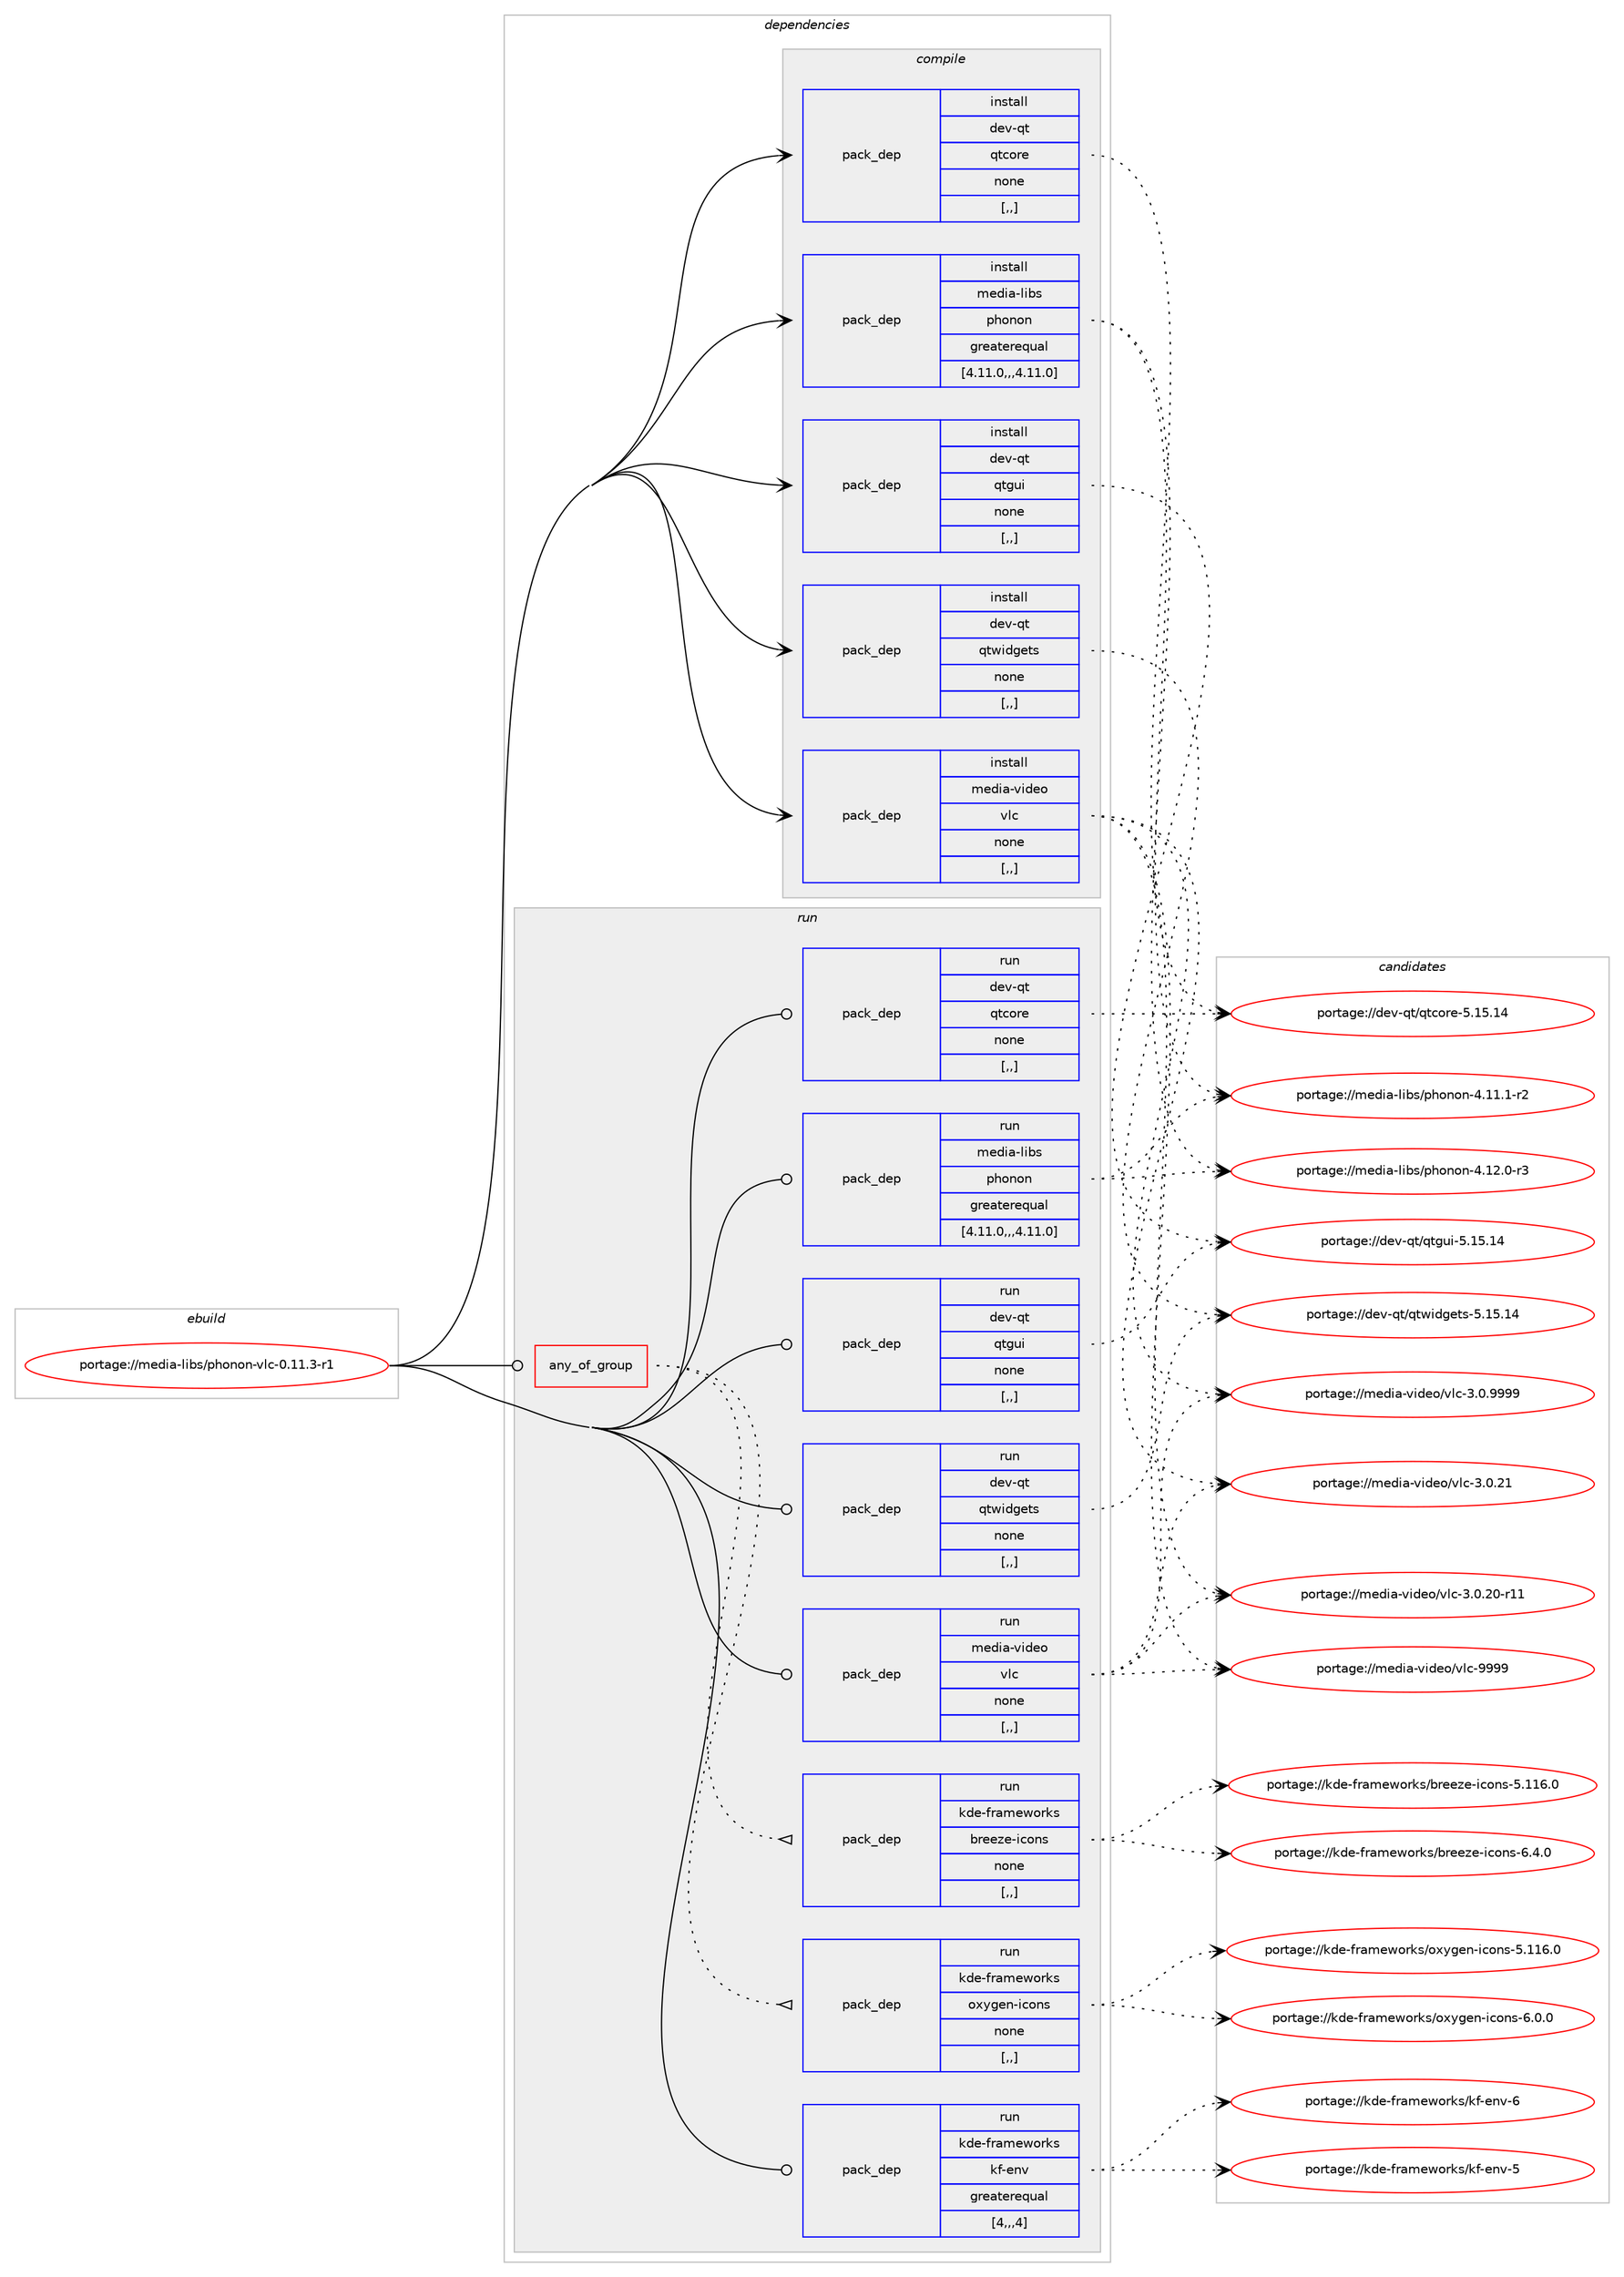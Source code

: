 digraph prolog {

# *************
# Graph options
# *************

newrank=true;
concentrate=true;
compound=true;
graph [rankdir=LR,fontname=Helvetica,fontsize=10,ranksep=1.5];#, ranksep=2.5, nodesep=0.2];
edge  [arrowhead=vee];
node  [fontname=Helvetica,fontsize=10];

# **********
# The ebuild
# **********

subgraph cluster_leftcol {
color=gray;
label=<<i>ebuild</i>>;
id [label="portage://media-libs/phonon-vlc-0.11.3-r1", color=red, width=4, href="../media-libs/phonon-vlc-0.11.3-r1.svg"];
}

# ****************
# The dependencies
# ****************

subgraph cluster_midcol {
color=gray;
label=<<i>dependencies</i>>;
subgraph cluster_compile {
fillcolor="#eeeeee";
style=filled;
label=<<i>compile</i>>;
subgraph pack225127 {
dependency304871 [label=<<TABLE BORDER="0" CELLBORDER="1" CELLSPACING="0" CELLPADDING="4" WIDTH="220"><TR><TD ROWSPAN="6" CELLPADDING="30">pack_dep</TD></TR><TR><TD WIDTH="110">install</TD></TR><TR><TD>dev-qt</TD></TR><TR><TD>qtcore</TD></TR><TR><TD>none</TD></TR><TR><TD>[,,]</TD></TR></TABLE>>, shape=none, color=blue];
}
id:e -> dependency304871:w [weight=20,style="solid",arrowhead="vee"];
subgraph pack225128 {
dependency304872 [label=<<TABLE BORDER="0" CELLBORDER="1" CELLSPACING="0" CELLPADDING="4" WIDTH="220"><TR><TD ROWSPAN="6" CELLPADDING="30">pack_dep</TD></TR><TR><TD WIDTH="110">install</TD></TR><TR><TD>dev-qt</TD></TR><TR><TD>qtgui</TD></TR><TR><TD>none</TD></TR><TR><TD>[,,]</TD></TR></TABLE>>, shape=none, color=blue];
}
id:e -> dependency304872:w [weight=20,style="solid",arrowhead="vee"];
subgraph pack225129 {
dependency304873 [label=<<TABLE BORDER="0" CELLBORDER="1" CELLSPACING="0" CELLPADDING="4" WIDTH="220"><TR><TD ROWSPAN="6" CELLPADDING="30">pack_dep</TD></TR><TR><TD WIDTH="110">install</TD></TR><TR><TD>dev-qt</TD></TR><TR><TD>qtwidgets</TD></TR><TR><TD>none</TD></TR><TR><TD>[,,]</TD></TR></TABLE>>, shape=none, color=blue];
}
id:e -> dependency304873:w [weight=20,style="solid",arrowhead="vee"];
subgraph pack225130 {
dependency304874 [label=<<TABLE BORDER="0" CELLBORDER="1" CELLSPACING="0" CELLPADDING="4" WIDTH="220"><TR><TD ROWSPAN="6" CELLPADDING="30">pack_dep</TD></TR><TR><TD WIDTH="110">install</TD></TR><TR><TD>media-libs</TD></TR><TR><TD>phonon</TD></TR><TR><TD>greaterequal</TD></TR><TR><TD>[4.11.0,,,4.11.0]</TD></TR></TABLE>>, shape=none, color=blue];
}
id:e -> dependency304874:w [weight=20,style="solid",arrowhead="vee"];
subgraph pack225131 {
dependency304875 [label=<<TABLE BORDER="0" CELLBORDER="1" CELLSPACING="0" CELLPADDING="4" WIDTH="220"><TR><TD ROWSPAN="6" CELLPADDING="30">pack_dep</TD></TR><TR><TD WIDTH="110">install</TD></TR><TR><TD>media-video</TD></TR><TR><TD>vlc</TD></TR><TR><TD>none</TD></TR><TR><TD>[,,]</TD></TR></TABLE>>, shape=none, color=blue];
}
id:e -> dependency304875:w [weight=20,style="solid",arrowhead="vee"];
}
subgraph cluster_compileandrun {
fillcolor="#eeeeee";
style=filled;
label=<<i>compile and run</i>>;
}
subgraph cluster_run {
fillcolor="#eeeeee";
style=filled;
label=<<i>run</i>>;
subgraph any2208 {
dependency304876 [label=<<TABLE BORDER="0" CELLBORDER="1" CELLSPACING="0" CELLPADDING="4"><TR><TD CELLPADDING="10">any_of_group</TD></TR></TABLE>>, shape=none, color=red];subgraph pack225132 {
dependency304877 [label=<<TABLE BORDER="0" CELLBORDER="1" CELLSPACING="0" CELLPADDING="4" WIDTH="220"><TR><TD ROWSPAN="6" CELLPADDING="30">pack_dep</TD></TR><TR><TD WIDTH="110">run</TD></TR><TR><TD>kde-frameworks</TD></TR><TR><TD>breeze-icons</TD></TR><TR><TD>none</TD></TR><TR><TD>[,,]</TD></TR></TABLE>>, shape=none, color=blue];
}
dependency304876:e -> dependency304877:w [weight=20,style="dotted",arrowhead="oinv"];
subgraph pack225133 {
dependency304878 [label=<<TABLE BORDER="0" CELLBORDER="1" CELLSPACING="0" CELLPADDING="4" WIDTH="220"><TR><TD ROWSPAN="6" CELLPADDING="30">pack_dep</TD></TR><TR><TD WIDTH="110">run</TD></TR><TR><TD>kde-frameworks</TD></TR><TR><TD>oxygen-icons</TD></TR><TR><TD>none</TD></TR><TR><TD>[,,]</TD></TR></TABLE>>, shape=none, color=blue];
}
dependency304876:e -> dependency304878:w [weight=20,style="dotted",arrowhead="oinv"];
}
id:e -> dependency304876:w [weight=20,style="solid",arrowhead="odot"];
subgraph pack225134 {
dependency304879 [label=<<TABLE BORDER="0" CELLBORDER="1" CELLSPACING="0" CELLPADDING="4" WIDTH="220"><TR><TD ROWSPAN="6" CELLPADDING="30">pack_dep</TD></TR><TR><TD WIDTH="110">run</TD></TR><TR><TD>dev-qt</TD></TR><TR><TD>qtcore</TD></TR><TR><TD>none</TD></TR><TR><TD>[,,]</TD></TR></TABLE>>, shape=none, color=blue];
}
id:e -> dependency304879:w [weight=20,style="solid",arrowhead="odot"];
subgraph pack225135 {
dependency304880 [label=<<TABLE BORDER="0" CELLBORDER="1" CELLSPACING="0" CELLPADDING="4" WIDTH="220"><TR><TD ROWSPAN="6" CELLPADDING="30">pack_dep</TD></TR><TR><TD WIDTH="110">run</TD></TR><TR><TD>dev-qt</TD></TR><TR><TD>qtgui</TD></TR><TR><TD>none</TD></TR><TR><TD>[,,]</TD></TR></TABLE>>, shape=none, color=blue];
}
id:e -> dependency304880:w [weight=20,style="solid",arrowhead="odot"];
subgraph pack225136 {
dependency304881 [label=<<TABLE BORDER="0" CELLBORDER="1" CELLSPACING="0" CELLPADDING="4" WIDTH="220"><TR><TD ROWSPAN="6" CELLPADDING="30">pack_dep</TD></TR><TR><TD WIDTH="110">run</TD></TR><TR><TD>dev-qt</TD></TR><TR><TD>qtwidgets</TD></TR><TR><TD>none</TD></TR><TR><TD>[,,]</TD></TR></TABLE>>, shape=none, color=blue];
}
id:e -> dependency304881:w [weight=20,style="solid",arrowhead="odot"];
subgraph pack225137 {
dependency304882 [label=<<TABLE BORDER="0" CELLBORDER="1" CELLSPACING="0" CELLPADDING="4" WIDTH="220"><TR><TD ROWSPAN="6" CELLPADDING="30">pack_dep</TD></TR><TR><TD WIDTH="110">run</TD></TR><TR><TD>kde-frameworks</TD></TR><TR><TD>kf-env</TD></TR><TR><TD>greaterequal</TD></TR><TR><TD>[4,,,4]</TD></TR></TABLE>>, shape=none, color=blue];
}
id:e -> dependency304882:w [weight=20,style="solid",arrowhead="odot"];
subgraph pack225138 {
dependency304883 [label=<<TABLE BORDER="0" CELLBORDER="1" CELLSPACING="0" CELLPADDING="4" WIDTH="220"><TR><TD ROWSPAN="6" CELLPADDING="30">pack_dep</TD></TR><TR><TD WIDTH="110">run</TD></TR><TR><TD>media-libs</TD></TR><TR><TD>phonon</TD></TR><TR><TD>greaterequal</TD></TR><TR><TD>[4.11.0,,,4.11.0]</TD></TR></TABLE>>, shape=none, color=blue];
}
id:e -> dependency304883:w [weight=20,style="solid",arrowhead="odot"];
subgraph pack225139 {
dependency304884 [label=<<TABLE BORDER="0" CELLBORDER="1" CELLSPACING="0" CELLPADDING="4" WIDTH="220"><TR><TD ROWSPAN="6" CELLPADDING="30">pack_dep</TD></TR><TR><TD WIDTH="110">run</TD></TR><TR><TD>media-video</TD></TR><TR><TD>vlc</TD></TR><TR><TD>none</TD></TR><TR><TD>[,,]</TD></TR></TABLE>>, shape=none, color=blue];
}
id:e -> dependency304884:w [weight=20,style="solid",arrowhead="odot"];
}
}

# **************
# The candidates
# **************

subgraph cluster_choices {
rank=same;
color=gray;
label=<<i>candidates</i>>;

subgraph choice225127 {
color=black;
nodesep=1;
choice1001011184511311647113116991111141014553464953464952 [label="portage://dev-qt/qtcore-5.15.14", color=red, width=4,href="../dev-qt/qtcore-5.15.14.svg"];
dependency304871:e -> choice1001011184511311647113116991111141014553464953464952:w [style=dotted,weight="100"];
}
subgraph choice225128 {
color=black;
nodesep=1;
choice10010111845113116471131161031171054553464953464952 [label="portage://dev-qt/qtgui-5.15.14", color=red, width=4,href="../dev-qt/qtgui-5.15.14.svg"];
dependency304872:e -> choice10010111845113116471131161031171054553464953464952:w [style=dotted,weight="100"];
}
subgraph choice225129 {
color=black;
nodesep=1;
choice10010111845113116471131161191051001031011161154553464953464952 [label="portage://dev-qt/qtwidgets-5.15.14", color=red, width=4,href="../dev-qt/qtwidgets-5.15.14.svg"];
dependency304873:e -> choice10010111845113116471131161191051001031011161154553464953464952:w [style=dotted,weight="100"];
}
subgraph choice225130 {
color=black;
nodesep=1;
choice10910110010597451081059811547112104111110111110455246495046484511451 [label="portage://media-libs/phonon-4.12.0-r3", color=red, width=4,href="../media-libs/phonon-4.12.0-r3.svg"];
choice10910110010597451081059811547112104111110111110455246494946494511450 [label="portage://media-libs/phonon-4.11.1-r2", color=red, width=4,href="../media-libs/phonon-4.11.1-r2.svg"];
dependency304874:e -> choice10910110010597451081059811547112104111110111110455246495046484511451:w [style=dotted,weight="100"];
dependency304874:e -> choice10910110010597451081059811547112104111110111110455246494946494511450:w [style=dotted,weight="100"];
}
subgraph choice225131 {
color=black;
nodesep=1;
choice109101100105974511810510010111147118108994557575757 [label="portage://media-video/vlc-9999", color=red, width=4,href="../media-video/vlc-9999.svg"];
choice10910110010597451181051001011114711810899455146484657575757 [label="portage://media-video/vlc-3.0.9999", color=red, width=4,href="../media-video/vlc-3.0.9999.svg"];
choice1091011001059745118105100101111471181089945514648465049 [label="portage://media-video/vlc-3.0.21", color=red, width=4,href="../media-video/vlc-3.0.21.svg"];
choice1091011001059745118105100101111471181089945514648465048451144949 [label="portage://media-video/vlc-3.0.20-r11", color=red, width=4,href="../media-video/vlc-3.0.20-r11.svg"];
dependency304875:e -> choice109101100105974511810510010111147118108994557575757:w [style=dotted,weight="100"];
dependency304875:e -> choice10910110010597451181051001011114711810899455146484657575757:w [style=dotted,weight="100"];
dependency304875:e -> choice1091011001059745118105100101111471181089945514648465049:w [style=dotted,weight="100"];
dependency304875:e -> choice1091011001059745118105100101111471181089945514648465048451144949:w [style=dotted,weight="100"];
}
subgraph choice225132 {
color=black;
nodesep=1;
choice107100101451021149710910111911111410711547981141011011221014510599111110115455446524648 [label="portage://kde-frameworks/breeze-icons-6.4.0", color=red, width=4,href="../kde-frameworks/breeze-icons-6.4.0.svg"];
choice1071001014510211497109101119111114107115479811410110112210145105991111101154553464949544648 [label="portage://kde-frameworks/breeze-icons-5.116.0", color=red, width=4,href="../kde-frameworks/breeze-icons-5.116.0.svg"];
dependency304877:e -> choice107100101451021149710910111911111410711547981141011011221014510599111110115455446524648:w [style=dotted,weight="100"];
dependency304877:e -> choice1071001014510211497109101119111114107115479811410110112210145105991111101154553464949544648:w [style=dotted,weight="100"];
}
subgraph choice225133 {
color=black;
nodesep=1;
choice1071001014510211497109101119111114107115471111201211031011104510599111110115455446484648 [label="portage://kde-frameworks/oxygen-icons-6.0.0", color=red, width=4,href="../kde-frameworks/oxygen-icons-6.0.0.svg"];
choice10710010145102114971091011191111141071154711112012110310111045105991111101154553464949544648 [label="portage://kde-frameworks/oxygen-icons-5.116.0", color=red, width=4,href="../kde-frameworks/oxygen-icons-5.116.0.svg"];
dependency304878:e -> choice1071001014510211497109101119111114107115471111201211031011104510599111110115455446484648:w [style=dotted,weight="100"];
dependency304878:e -> choice10710010145102114971091011191111141071154711112012110310111045105991111101154553464949544648:w [style=dotted,weight="100"];
}
subgraph choice225134 {
color=black;
nodesep=1;
choice1001011184511311647113116991111141014553464953464952 [label="portage://dev-qt/qtcore-5.15.14", color=red, width=4,href="../dev-qt/qtcore-5.15.14.svg"];
dependency304879:e -> choice1001011184511311647113116991111141014553464953464952:w [style=dotted,weight="100"];
}
subgraph choice225135 {
color=black;
nodesep=1;
choice10010111845113116471131161031171054553464953464952 [label="portage://dev-qt/qtgui-5.15.14", color=red, width=4,href="../dev-qt/qtgui-5.15.14.svg"];
dependency304880:e -> choice10010111845113116471131161031171054553464953464952:w [style=dotted,weight="100"];
}
subgraph choice225136 {
color=black;
nodesep=1;
choice10010111845113116471131161191051001031011161154553464953464952 [label="portage://dev-qt/qtwidgets-5.15.14", color=red, width=4,href="../dev-qt/qtwidgets-5.15.14.svg"];
dependency304881:e -> choice10010111845113116471131161191051001031011161154553464953464952:w [style=dotted,weight="100"];
}
subgraph choice225137 {
color=black;
nodesep=1;
choice107100101451021149710910111911111410711547107102451011101184554 [label="portage://kde-frameworks/kf-env-6", color=red, width=4,href="../kde-frameworks/kf-env-6.svg"];
choice107100101451021149710910111911111410711547107102451011101184553 [label="portage://kde-frameworks/kf-env-5", color=red, width=4,href="../kde-frameworks/kf-env-5.svg"];
dependency304882:e -> choice107100101451021149710910111911111410711547107102451011101184554:w [style=dotted,weight="100"];
dependency304882:e -> choice107100101451021149710910111911111410711547107102451011101184553:w [style=dotted,weight="100"];
}
subgraph choice225138 {
color=black;
nodesep=1;
choice10910110010597451081059811547112104111110111110455246495046484511451 [label="portage://media-libs/phonon-4.12.0-r3", color=red, width=4,href="../media-libs/phonon-4.12.0-r3.svg"];
choice10910110010597451081059811547112104111110111110455246494946494511450 [label="portage://media-libs/phonon-4.11.1-r2", color=red, width=4,href="../media-libs/phonon-4.11.1-r2.svg"];
dependency304883:e -> choice10910110010597451081059811547112104111110111110455246495046484511451:w [style=dotted,weight="100"];
dependency304883:e -> choice10910110010597451081059811547112104111110111110455246494946494511450:w [style=dotted,weight="100"];
}
subgraph choice225139 {
color=black;
nodesep=1;
choice109101100105974511810510010111147118108994557575757 [label="portage://media-video/vlc-9999", color=red, width=4,href="../media-video/vlc-9999.svg"];
choice10910110010597451181051001011114711810899455146484657575757 [label="portage://media-video/vlc-3.0.9999", color=red, width=4,href="../media-video/vlc-3.0.9999.svg"];
choice1091011001059745118105100101111471181089945514648465049 [label="portage://media-video/vlc-3.0.21", color=red, width=4,href="../media-video/vlc-3.0.21.svg"];
choice1091011001059745118105100101111471181089945514648465048451144949 [label="portage://media-video/vlc-3.0.20-r11", color=red, width=4,href="../media-video/vlc-3.0.20-r11.svg"];
dependency304884:e -> choice109101100105974511810510010111147118108994557575757:w [style=dotted,weight="100"];
dependency304884:e -> choice10910110010597451181051001011114711810899455146484657575757:w [style=dotted,weight="100"];
dependency304884:e -> choice1091011001059745118105100101111471181089945514648465049:w [style=dotted,weight="100"];
dependency304884:e -> choice1091011001059745118105100101111471181089945514648465048451144949:w [style=dotted,weight="100"];
}
}

}
